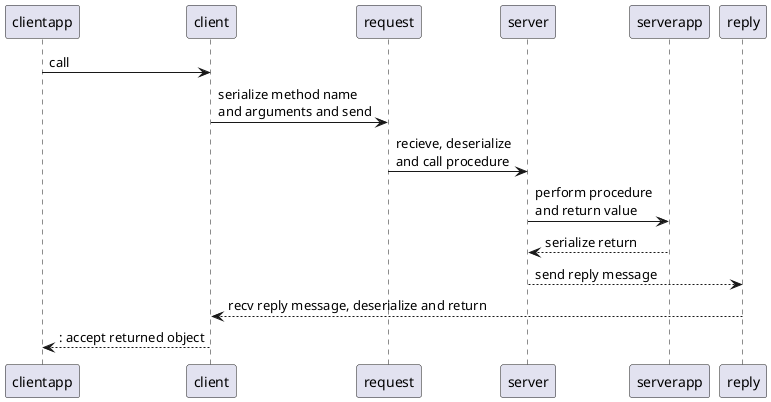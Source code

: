 @startuml

clientapp -> client : call
client -> request : serialize method name\nand arguments and send
request -> server : recieve, deserialize\nand call procedure
server -> serverapp : perform procedure\nand return value
serverapp --> server : serialize return
server --> reply : send reply message
reply --> client : recv reply message, deserialize and return
client --> clientapp :: accept returned object

@enduml
